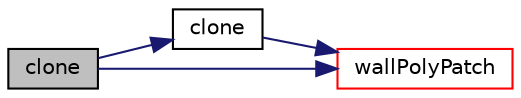digraph "clone"
{
  bgcolor="transparent";
  edge [fontname="Helvetica",fontsize="10",labelfontname="Helvetica",labelfontsize="10"];
  node [fontname="Helvetica",fontsize="10",shape=record];
  rankdir="LR";
  Node27 [label="clone",height=0.2,width=0.4,color="black", fillcolor="grey75", style="filled", fontcolor="black"];
  Node27 -> Node28 [color="midnightblue",fontsize="10",style="solid",fontname="Helvetica"];
  Node28 [label="clone",height=0.2,width=0.4,color="black",URL="$a28629.html#adbf8c0a436d777bd346c3ab2a4b087df",tooltip="Construct and return a clone, resetting the boundary mesh. "];
  Node28 -> Node29 [color="midnightblue",fontsize="10",style="solid",fontname="Helvetica"];
  Node29 [label="wallPolyPatch",height=0.2,width=0.4,color="red",URL="$a28629.html#a75df3a2d4a3b41fbbf98b1757ab947eb",tooltip="Construct from components. "];
  Node27 -> Node29 [color="midnightblue",fontsize="10",style="solid",fontname="Helvetica"];
}

